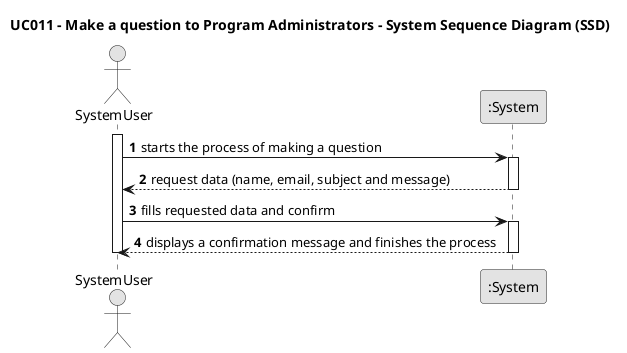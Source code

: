 @startuml
skinparam monochrome true
skinparam packageStyle rectangle
skinparam shadowing false

title UC011 - Make a question to Program Administrators - System Sequence Diagram (SSD)

autonumber

actor SystemUser
participant ":System" as System

activate SystemUser
    SystemUser -> System : starts the process of making a question
    activate System
        System --> SystemUser : request data (name, email, subject and message)
    deactivate System

    SystemUser -> System :fills requested data and confirm

    activate System
        System --> SystemUser :displays a confirmation message and finishes the process
    deactivate System

deactivate SystemUser

@enduml